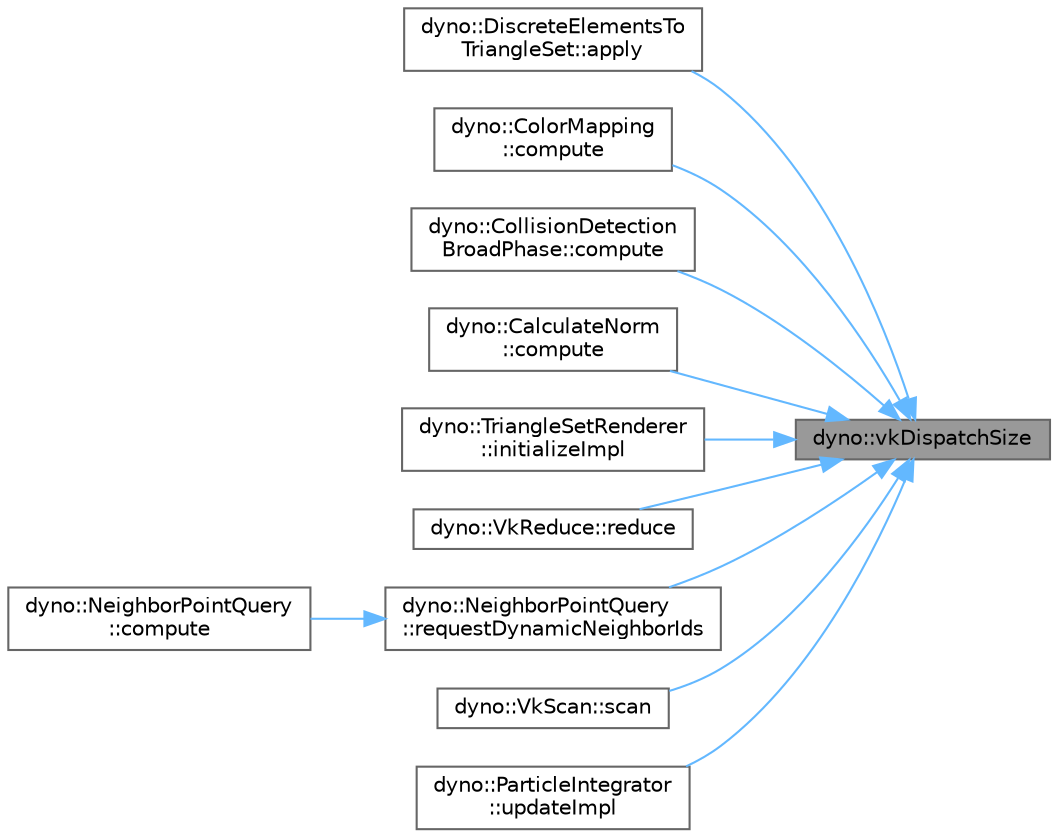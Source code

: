 digraph "dyno::vkDispatchSize"
{
 // LATEX_PDF_SIZE
  bgcolor="transparent";
  edge [fontname=Helvetica,fontsize=10,labelfontname=Helvetica,labelfontsize=10];
  node [fontname=Helvetica,fontsize=10,shape=box,height=0.2,width=0.4];
  rankdir="RL";
  Node1 [id="Node000001",label="dyno::vkDispatchSize",height=0.2,width=0.4,color="gray40", fillcolor="grey60", style="filled", fontcolor="black",tooltip=" "];
  Node1 -> Node2 [id="edge1_Node000001_Node000002",dir="back",color="steelblue1",style="solid",tooltip=" "];
  Node2 [id="Node000002",label="dyno::DiscreteElementsTo\lTriangleSet::apply",height=0.2,width=0.4,color="grey40", fillcolor="white", style="filled",URL="$classdyno_1_1_discrete_elements_to_triangle_set.html#aef74f0976deffaa614f48019eb868668",tooltip=" "];
  Node1 -> Node3 [id="edge2_Node000001_Node000003",dir="back",color="steelblue1",style="solid",tooltip=" "];
  Node3 [id="Node000003",label="dyno::ColorMapping\l::compute",height=0.2,width=0.4,color="grey40", fillcolor="white", style="filled",URL="$classdyno_1_1_color_mapping.html#a6ad4a3bb372222956dcffccc7e5e5358",tooltip=" "];
  Node1 -> Node4 [id="edge3_Node000001_Node000004",dir="back",color="steelblue1",style="solid",tooltip=" "];
  Node4 [id="Node000004",label="dyno::CollisionDetection\lBroadPhase::compute",height=0.2,width=0.4,color="grey40", fillcolor="white", style="filled",URL="$classdyno_1_1_collision_detection_broad_phase.html#a4f0499bd2db19258321a519894ee8740",tooltip=" "];
  Node1 -> Node5 [id="edge4_Node000001_Node000005",dir="back",color="steelblue1",style="solid",tooltip=" "];
  Node5 [id="Node000005",label="dyno::CalculateNorm\l::compute",height=0.2,width=0.4,color="grey40", fillcolor="white", style="filled",URL="$classdyno_1_1_calculate_norm.html#a7d1e617de5951a6c82ae0d0acdfcf5e7",tooltip=" "];
  Node1 -> Node6 [id="edge5_Node000001_Node000006",dir="back",color="steelblue1",style="solid",tooltip=" "];
  Node6 [id="Node000006",label="dyno::TriangleSetRenderer\l::initializeImpl",height=0.2,width=0.4,color="grey40", fillcolor="white", style="filled",URL="$classdyno_1_1_triangle_set_renderer.html#a8f6938982936894538a2b36e2eb008a6",tooltip=" "];
  Node1 -> Node7 [id="edge6_Node000001_Node000007",dir="back",color="steelblue1",style="solid",tooltip=" "];
  Node7 [id="Node000007",label="dyno::VkReduce::reduce",height=0.2,width=0.4,color="grey40", fillcolor="white", style="filled",URL="$classdyno_1_1_vk_reduce.html#a6ceb503c7e89d56d55496275a8dd63f1",tooltip=" "];
  Node1 -> Node8 [id="edge7_Node000001_Node000008",dir="back",color="steelblue1",style="solid",tooltip=" "];
  Node8 [id="Node000008",label="dyno::NeighborPointQuery\l::requestDynamicNeighborIds",height=0.2,width=0.4,color="grey40", fillcolor="white", style="filled",URL="$classdyno_1_1_neighbor_point_query.html#a146919fb40acd11e7f6c60ae9c610d8b",tooltip=" "];
  Node8 -> Node9 [id="edge8_Node000008_Node000009",dir="back",color="steelblue1",style="solid",tooltip=" "];
  Node9 [id="Node000009",label="dyno::NeighborPointQuery\l::compute",height=0.2,width=0.4,color="grey40", fillcolor="white", style="filled",URL="$classdyno_1_1_neighbor_point_query.html#a753171c135cebf5fdb9983ad0cbcfdbc",tooltip=" "];
  Node1 -> Node10 [id="edge9_Node000001_Node000010",dir="back",color="steelblue1",style="solid",tooltip=" "];
  Node10 [id="Node000010",label="dyno::VkScan::scan",height=0.2,width=0.4,color="grey40", fillcolor="white", style="filled",URL="$classdyno_1_1_vk_scan.html#a6dcd2288683f04f5f369a998b08556bf",tooltip=" "];
  Node1 -> Node11 [id="edge10_Node000001_Node000011",dir="back",color="steelblue1",style="solid",tooltip=" "];
  Node11 [id="Node000011",label="dyno::ParticleIntegrator\l::updateImpl",height=0.2,width=0.4,color="grey40", fillcolor="white", style="filled",URL="$classdyno_1_1_particle_integrator.html#a4d5711ee89cdc824a4eca0890a47edfa",tooltip=" "];
}
